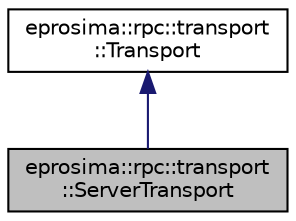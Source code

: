 digraph "eprosima::rpc::transport::ServerTransport"
{
  edge [fontname="Helvetica",fontsize="10",labelfontname="Helvetica",labelfontsize="10"];
  node [fontname="Helvetica",fontsize="10",shape=record];
  Node1 [label="eprosima::rpc::transport\l::ServerTransport",height=0.2,width=0.4,color="black", fillcolor="grey75", style="filled" fontcolor="black"];
  Node2 -> Node1 [dir="back",color="midnightblue",fontsize="10",style="solid",fontname="Helvetica"];
  Node2 [label="eprosima::rpc::transport\l::Transport",height=0.2,width=0.4,color="black", fillcolor="white", style="filled",URL="$classeprosima_1_1rpc_1_1transport_1_1_transport.html",tooltip="This class is the base of all classes that implement a transport that could be used by the proxy or t..."];
}
